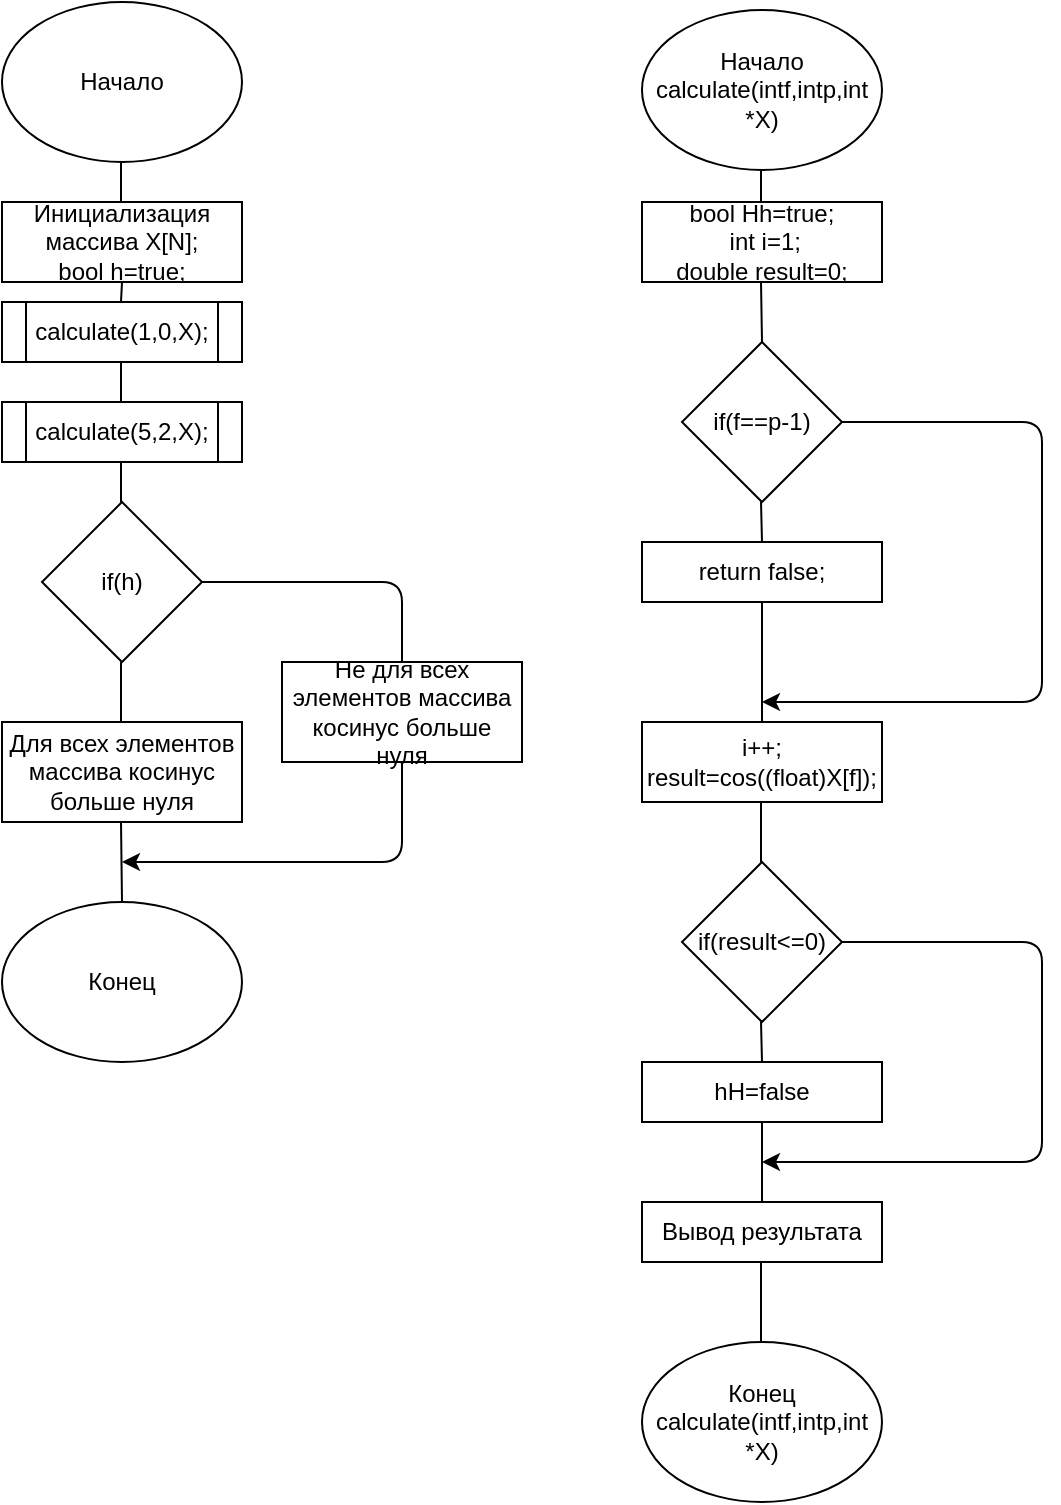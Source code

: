 <mxfile version="12.4.2" type="device" pages="1"><diagram id="recYvO3AbNHP61yTlysc" name="Page-1"><mxGraphModel dx="754" dy="468" grid="1" gridSize="10" guides="1" tooltips="1" connect="1" arrows="1" fold="1" page="1" pageScale="1" pageWidth="827" pageHeight="1169" math="0" shadow="0"><root><mxCell id="0"/><mxCell id="1" parent="0"/><mxCell id="FsRpevyBHuReMLNR1JwK-1" value="Начало" style="ellipse;whiteSpace=wrap;html=1;" vertex="1" parent="1"><mxGeometry x="20" y="20" width="120" height="80" as="geometry"/></mxCell><mxCell id="FsRpevyBHuReMLNR1JwK-2" value="" style="endArrow=none;html=1;" edge="1" parent="1"><mxGeometry width="50" height="50" relative="1" as="geometry"><mxPoint x="79.5" y="120" as="sourcePoint"/><mxPoint x="79.5" y="100" as="targetPoint"/></mxGeometry></mxCell><mxCell id="FsRpevyBHuReMLNR1JwK-3" value="&lt;div&gt;Инициализация массива X[N];&lt;/div&gt;&lt;div&gt;bool h=true;&lt;/div&gt;" style="rounded=0;whiteSpace=wrap;html=1;" vertex="1" parent="1"><mxGeometry x="20" y="120" width="120" height="40" as="geometry"/></mxCell><mxCell id="FsRpevyBHuReMLNR1JwK-4" value="&lt;div&gt;calculate(1,0,X);&lt;/div&gt;" style="shape=process;whiteSpace=wrap;html=1;backgroundOutline=1;" vertex="1" parent="1"><mxGeometry x="20" y="170" width="120" height="30" as="geometry"/></mxCell><mxCell id="FsRpevyBHuReMLNR1JwK-5" value="" style="endArrow=none;html=1;" edge="1" parent="1"><mxGeometry width="50" height="50" relative="1" as="geometry"><mxPoint x="79.5" y="220" as="sourcePoint"/><mxPoint x="79.5" y="200" as="targetPoint"/></mxGeometry></mxCell><mxCell id="FsRpevyBHuReMLNR1JwK-6" value="" style="endArrow=none;html=1;" edge="1" parent="1"><mxGeometry width="50" height="50" relative="1" as="geometry"><mxPoint x="79.5" y="170" as="sourcePoint"/><mxPoint x="80" y="160" as="targetPoint"/></mxGeometry></mxCell><mxCell id="FsRpevyBHuReMLNR1JwK-7" value="&lt;div&gt;calculate(5,2,X);&lt;/div&gt;" style="shape=process;whiteSpace=wrap;html=1;backgroundOutline=1;" vertex="1" parent="1"><mxGeometry x="20" y="220" width="120" height="30" as="geometry"/></mxCell><mxCell id="FsRpevyBHuReMLNR1JwK-8" value="" style="endArrow=none;html=1;" edge="1" parent="1"><mxGeometry width="50" height="50" relative="1" as="geometry"><mxPoint x="79.5" y="270" as="sourcePoint"/><mxPoint x="79.5" y="250" as="targetPoint"/></mxGeometry></mxCell><mxCell id="FsRpevyBHuReMLNR1JwK-9" value="if(h)" style="rhombus;whiteSpace=wrap;html=1;" vertex="1" parent="1"><mxGeometry x="40" y="270" width="80" height="80" as="geometry"/></mxCell><mxCell id="FsRpevyBHuReMLNR1JwK-10" value="" style="endArrow=none;html=1;" edge="1" parent="1"><mxGeometry width="50" height="50" relative="1" as="geometry"><mxPoint x="79.5" y="380" as="sourcePoint"/><mxPoint x="79.5" y="350" as="targetPoint"/></mxGeometry></mxCell><mxCell id="FsRpevyBHuReMLNR1JwK-11" value="Для всех элементов массива косинус больше нуля" style="rounded=0;whiteSpace=wrap;html=1;" vertex="1" parent="1"><mxGeometry x="20" y="380" width="120" height="50" as="geometry"/></mxCell><mxCell id="FsRpevyBHuReMLNR1JwK-12" value="" style="endArrow=classic;html=1;" edge="1" parent="1"><mxGeometry width="50" height="50" relative="1" as="geometry"><mxPoint x="120" y="310" as="sourcePoint"/><mxPoint x="80" y="450" as="targetPoint"/><Array as="points"><mxPoint x="220" y="310"/><mxPoint x="220" y="450"/></Array></mxGeometry></mxCell><mxCell id="FsRpevyBHuReMLNR1JwK-13" value="Не для всех элементов массива косинус больше нуля" style="rounded=0;whiteSpace=wrap;html=1;" vertex="1" parent="1"><mxGeometry x="160" y="350" width="120" height="50" as="geometry"/></mxCell><mxCell id="FsRpevyBHuReMLNR1JwK-14" value="" style="endArrow=none;html=1;" edge="1" parent="1"><mxGeometry width="50" height="50" relative="1" as="geometry"><mxPoint x="80" y="470" as="sourcePoint"/><mxPoint x="79.5" y="430" as="targetPoint"/></mxGeometry></mxCell><mxCell id="FsRpevyBHuReMLNR1JwK-15" value="Конец" style="ellipse;whiteSpace=wrap;html=1;" vertex="1" parent="1"><mxGeometry x="20" y="470" width="120" height="80" as="geometry"/></mxCell><mxCell id="FsRpevyBHuReMLNR1JwK-16" value="&lt;div&gt;Начало calculate(intf,intp,int *X)&lt;/div&gt;" style="ellipse;whiteSpace=wrap;html=1;" vertex="1" parent="1"><mxGeometry x="340" y="24" width="120" height="80" as="geometry"/></mxCell><mxCell id="FsRpevyBHuReMLNR1JwK-17" value="" style="endArrow=none;html=1;" edge="1" parent="1"><mxGeometry width="50" height="50" relative="1" as="geometry"><mxPoint x="399.5" y="124" as="sourcePoint"/><mxPoint x="399.5" y="104" as="targetPoint"/></mxGeometry></mxCell><mxCell id="FsRpevyBHuReMLNR1JwK-18" value="&lt;div&gt;bool Hh=true;&lt;/div&gt;&lt;div&gt;&amp;nbsp;int i=1;&lt;/div&gt;&lt;div&gt;double result=0;&lt;/div&gt;" style="rounded=0;whiteSpace=wrap;html=1;" vertex="1" parent="1"><mxGeometry x="340" y="120" width="120" height="40" as="geometry"/></mxCell><mxCell id="FsRpevyBHuReMLNR1JwK-19" value="if(f==p-1)" style="rhombus;whiteSpace=wrap;html=1;" vertex="1" parent="1"><mxGeometry x="360" y="190" width="80" height="80" as="geometry"/></mxCell><mxCell id="FsRpevyBHuReMLNR1JwK-20" value="" style="endArrow=none;html=1;" edge="1" parent="1"><mxGeometry width="50" height="50" relative="1" as="geometry"><mxPoint x="400" y="290" as="sourcePoint"/><mxPoint x="399.5" y="270" as="targetPoint"/></mxGeometry></mxCell><mxCell id="FsRpevyBHuReMLNR1JwK-21" value="" style="endArrow=classic;html=1;" edge="1" parent="1"><mxGeometry width="50" height="50" relative="1" as="geometry"><mxPoint x="440" y="230" as="sourcePoint"/><mxPoint x="400" y="370" as="targetPoint"/><Array as="points"><mxPoint x="540" y="230"/><mxPoint x="540" y="370"/></Array></mxGeometry></mxCell><mxCell id="FsRpevyBHuReMLNR1JwK-22" value="" style="endArrow=none;html=1;entryX=0.5;entryY=1;entryDx=0;entryDy=0;" edge="1" parent="1" target="FsRpevyBHuReMLNR1JwK-23"><mxGeometry width="50" height="50" relative="1" as="geometry"><mxPoint x="400" y="380" as="sourcePoint"/><mxPoint x="399.5" y="340" as="targetPoint"/></mxGeometry></mxCell><mxCell id="FsRpevyBHuReMLNR1JwK-23" value="return false;" style="rounded=0;whiteSpace=wrap;html=1;" vertex="1" parent="1"><mxGeometry x="340" y="290" width="120" height="30" as="geometry"/></mxCell><mxCell id="FsRpevyBHuReMLNR1JwK-24" value="" style="endArrow=none;html=1;exitX=0.5;exitY=0;exitDx=0;exitDy=0;" edge="1" parent="1" source="FsRpevyBHuReMLNR1JwK-19"><mxGeometry width="50" height="50" relative="1" as="geometry"><mxPoint x="399.5" y="180" as="sourcePoint"/><mxPoint x="399.5" y="160" as="targetPoint"/></mxGeometry></mxCell><mxCell id="FsRpevyBHuReMLNR1JwK-25" value="&lt;div&gt;i++; result=cos((float)X[f]);&lt;/div&gt;" style="rounded=0;whiteSpace=wrap;html=1;" vertex="1" parent="1"><mxGeometry x="340" y="380" width="120" height="40" as="geometry"/></mxCell><mxCell id="FsRpevyBHuReMLNR1JwK-26" value="" style="endArrow=none;html=1;" edge="1" parent="1"><mxGeometry width="50" height="50" relative="1" as="geometry"><mxPoint x="399.5" y="450" as="sourcePoint"/><mxPoint x="399.5" y="420" as="targetPoint"/></mxGeometry></mxCell><mxCell id="FsRpevyBHuReMLNR1JwK-27" value="if(result&amp;lt;=0)" style="rhombus;whiteSpace=wrap;html=1;" vertex="1" parent="1"><mxGeometry x="360" y="450" width="80" height="80" as="geometry"/></mxCell><mxCell id="FsRpevyBHuReMLNR1JwK-28" value="" style="endArrow=none;html=1;" edge="1" parent="1"><mxGeometry width="50" height="50" relative="1" as="geometry"><mxPoint x="400" y="550" as="sourcePoint"/><mxPoint x="399.5" y="530" as="targetPoint"/></mxGeometry></mxCell><mxCell id="FsRpevyBHuReMLNR1JwK-29" value="" style="endArrow=classic;html=1;" edge="1" parent="1"><mxGeometry width="50" height="50" relative="1" as="geometry"><mxPoint x="440" y="490" as="sourcePoint"/><mxPoint x="400" y="600" as="targetPoint"/><Array as="points"><mxPoint x="540" y="490"/><mxPoint x="540" y="600"/></Array></mxGeometry></mxCell><mxCell id="FsRpevyBHuReMLNR1JwK-30" value="" style="endArrow=none;html=1;entryX=0.5;entryY=1;entryDx=0;entryDy=0;" edge="1" parent="1" target="FsRpevyBHuReMLNR1JwK-31"><mxGeometry width="50" height="50" relative="1" as="geometry"><mxPoint x="400" y="620" as="sourcePoint"/><mxPoint x="399.5" y="600" as="targetPoint"/></mxGeometry></mxCell><mxCell id="FsRpevyBHuReMLNR1JwK-31" value="hH=false" style="rounded=0;whiteSpace=wrap;html=1;" vertex="1" parent="1"><mxGeometry x="340" y="550" width="120" height="30" as="geometry"/></mxCell><mxCell id="FsRpevyBHuReMLNR1JwK-32" value="Вывод результата" style="rounded=0;whiteSpace=wrap;html=1;" vertex="1" parent="1"><mxGeometry x="340" y="620" width="120" height="30" as="geometry"/></mxCell><mxCell id="FsRpevyBHuReMLNR1JwK-33" value="" style="endArrow=none;html=1;entryX=0.5;entryY=1;entryDx=0;entryDy=0;" edge="1" parent="1"><mxGeometry width="50" height="50" relative="1" as="geometry"><mxPoint x="399.5" y="690" as="sourcePoint"/><mxPoint x="399.5" y="650" as="targetPoint"/></mxGeometry></mxCell><mxCell id="FsRpevyBHuReMLNR1JwK-34" value="&lt;div&gt;Конец calculate(intf,intp,int *X)&lt;/div&gt;" style="ellipse;whiteSpace=wrap;html=1;" vertex="1" parent="1"><mxGeometry x="340" y="690" width="120" height="80" as="geometry"/></mxCell></root></mxGraphModel></diagram></mxfile>